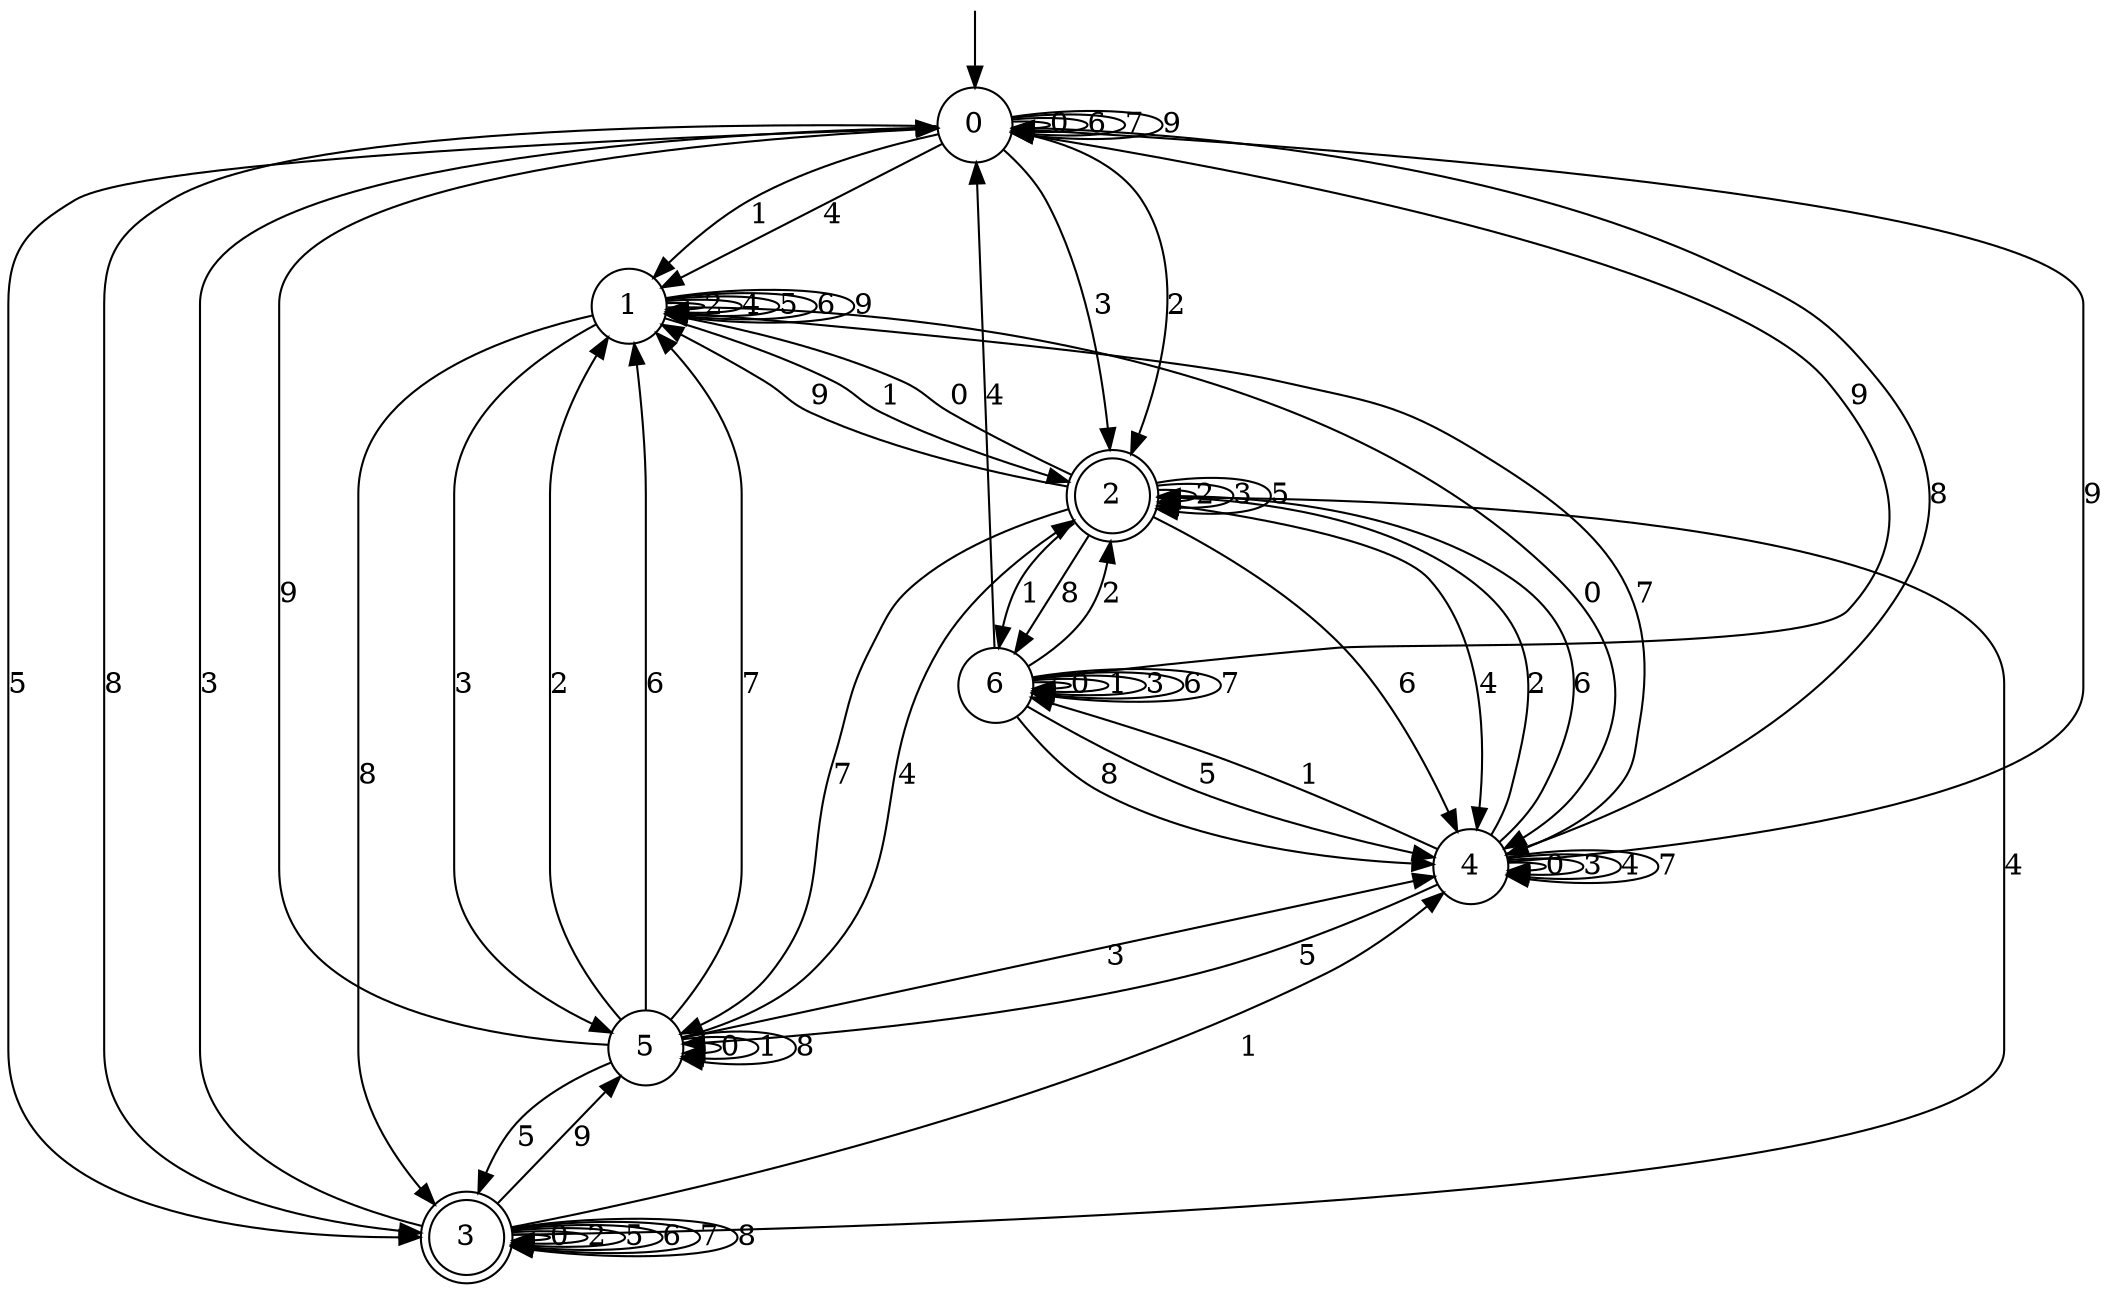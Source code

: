 digraph g {

	s0 [shape="circle" label="0"];
	s1 [shape="circle" label="1"];
	s2 [shape="doublecircle" label="2"];
	s3 [shape="doublecircle" label="3"];
	s4 [shape="circle" label="4"];
	s5 [shape="circle" label="5"];
	s6 [shape="circle" label="6"];
	s0 -> s0 [label="0"];
	s0 -> s1 [label="1"];
	s0 -> s2 [label="2"];
	s0 -> s2 [label="3"];
	s0 -> s1 [label="4"];
	s0 -> s3 [label="5"];
	s0 -> s0 [label="6"];
	s0 -> s0 [label="7"];
	s0 -> s3 [label="8"];
	s0 -> s0 [label="9"];
	s1 -> s4 [label="0"];
	s1 -> s2 [label="1"];
	s1 -> s1 [label="2"];
	s1 -> s5 [label="3"];
	s1 -> s1 [label="4"];
	s1 -> s1 [label="5"];
	s1 -> s1 [label="6"];
	s1 -> s4 [label="7"];
	s1 -> s3 [label="8"];
	s1 -> s1 [label="9"];
	s2 -> s1 [label="0"];
	s2 -> s6 [label="1"];
	s2 -> s2 [label="2"];
	s2 -> s2 [label="3"];
	s2 -> s4 [label="4"];
	s2 -> s2 [label="5"];
	s2 -> s4 [label="6"];
	s2 -> s5 [label="7"];
	s2 -> s6 [label="8"];
	s2 -> s1 [label="9"];
	s3 -> s3 [label="0"];
	s3 -> s4 [label="1"];
	s3 -> s3 [label="2"];
	s3 -> s0 [label="3"];
	s3 -> s2 [label="4"];
	s3 -> s3 [label="5"];
	s3 -> s3 [label="6"];
	s3 -> s3 [label="7"];
	s3 -> s3 [label="8"];
	s3 -> s5 [label="9"];
	s4 -> s4 [label="0"];
	s4 -> s6 [label="1"];
	s4 -> s2 [label="2"];
	s4 -> s4 [label="3"];
	s4 -> s4 [label="4"];
	s4 -> s5 [label="5"];
	s4 -> s2 [label="6"];
	s4 -> s4 [label="7"];
	s4 -> s0 [label="8"];
	s4 -> s0 [label="9"];
	s5 -> s5 [label="0"];
	s5 -> s5 [label="1"];
	s5 -> s1 [label="2"];
	s5 -> s4 [label="3"];
	s5 -> s2 [label="4"];
	s5 -> s3 [label="5"];
	s5 -> s1 [label="6"];
	s5 -> s1 [label="7"];
	s5 -> s5 [label="8"];
	s5 -> s0 [label="9"];
	s6 -> s6 [label="0"];
	s6 -> s6 [label="1"];
	s6 -> s2 [label="2"];
	s6 -> s6 [label="3"];
	s6 -> s0 [label="4"];
	s6 -> s4 [label="5"];
	s6 -> s6 [label="6"];
	s6 -> s6 [label="7"];
	s6 -> s4 [label="8"];
	s6 -> s0 [label="9"];

__start0 [label="" shape="none" width="0" height="0"];
__start0 -> s0;

}
